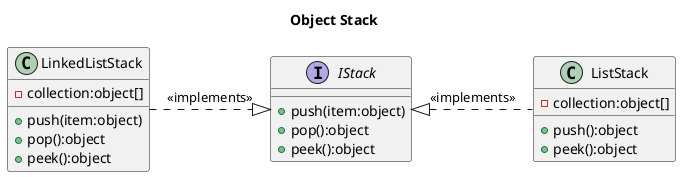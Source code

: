 @startuml
title Object Stack

interface IStack{
    +push(item:object)
    +pop():object
    +peek():object
}

class LinkedListStack{
    -collection:object[]
    +push(item:object)
    +pop():object
    +peek():object
}

class ListStack{
    -collection:object[]
    +push():object
    +peek():object
}

ListStack -.l-|> IStack : <<implements>>
LinkedListStack -.r-|> IStack : <<implements>>

@enduml